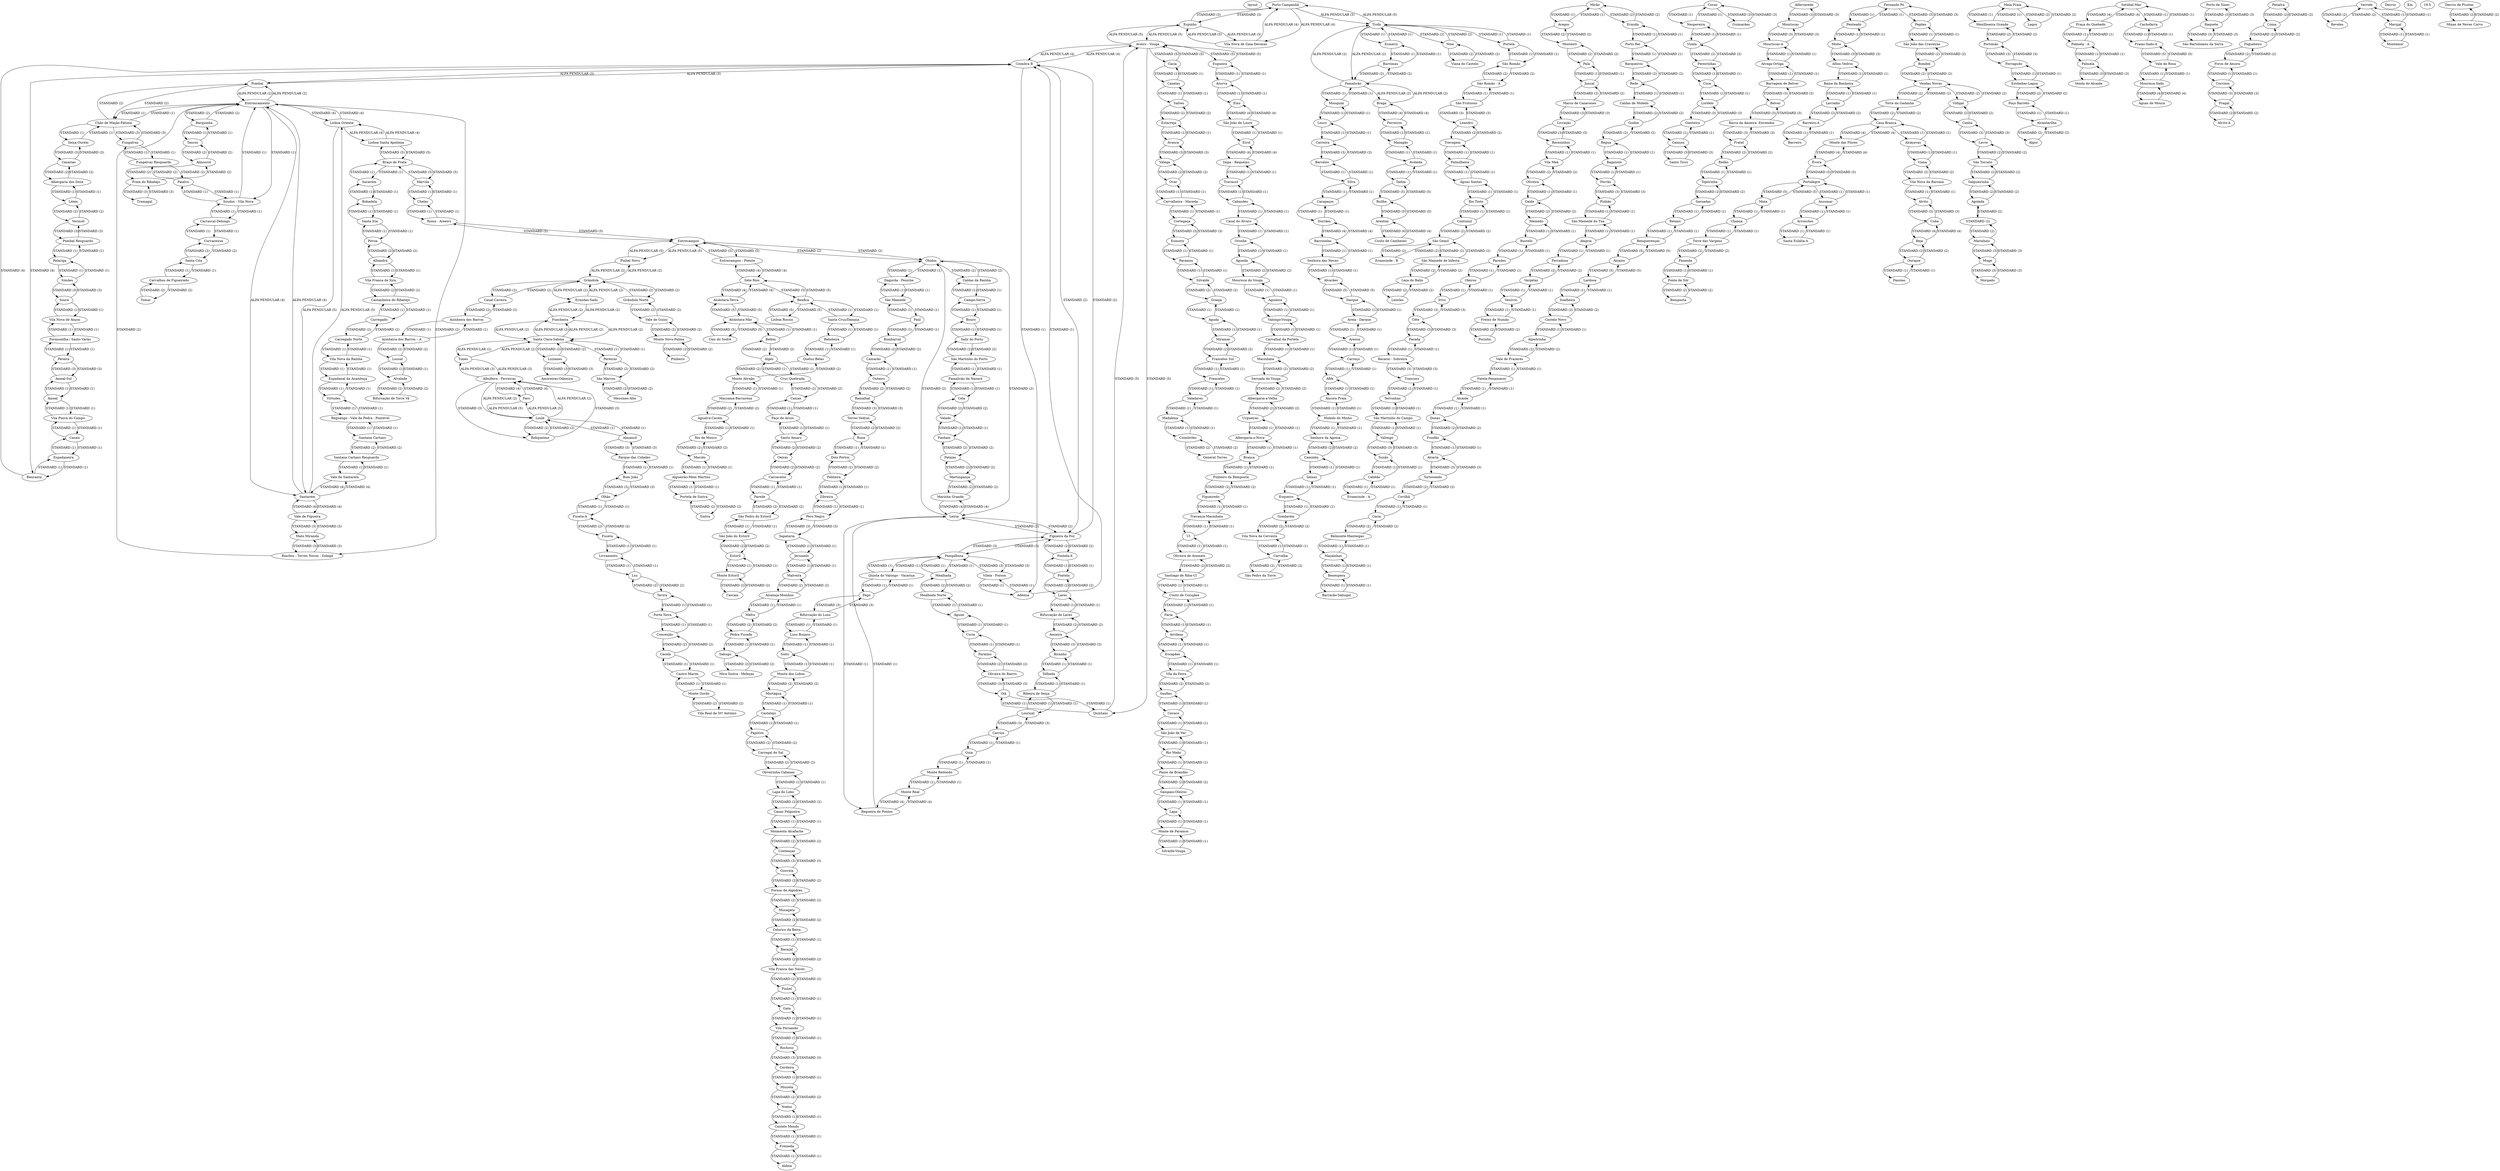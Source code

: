 digraph G {
layout: neato;

	"Porto Campanhã" -> "Espinho" [label="STANDARD (3)"];
	"Porto Campanhã" -> "Trofa" [label="ALFA PENDULAR (5)"];
	"Porto Campanhã" -> "Vila Nova de Gaia-Devesas" [label="ALFA PENDULAR (4)"];
	"Viana do Castelo" -> "Nine" [label="STANDARD (2)"];
	"Ermidas-Sado" -> "Grândola" [label="ALFA PENDULAR (2)"];
	"Ermidas-Sado" -> "Funcheira" [label="ALFA PENDULAR (2)"];
	"Faro" -> "Albufeira - Ferreiras" [label="STANDARD (4)"];
	"Faro" -> "Loulé" [label="ALFA PENDULAR (5)"];
	"Funcheira" -> "Santa Clara-Sabóia" [label="ALFA PENDULAR (2)"];
	"Funcheira" -> "Ermidas-Sado" [label="ALFA PENDULAR (2)"];
	"Funcheira" -> "Santa Clara-Sabóia" [label="ALFA PENDULAR (2)"];
	"Lisboa Oriente" -> "Entroncamento" [label="STANDARD (4)"];
	"Lisboa Oriente" -> "Santarém" [label="ALFA PENDULAR (5)"];
	"Lisboa Oriente" -> "Lisboa Santa Apolónia" [label="ALFA PENDULAR (4)"];
	"Nine" -> "Viana do Castelo" [label="STANDARD (2)"];
	"Nine" -> "Trofa" [label="STANDARD (2)"];
	"Pinhal Novo" -> "Entrecampos" [label="ALFA PENDULAR (5)"];
	"Pinhal Novo" -> "Grândola" [label="ALFA PENDULAR (2)"];
	"Pombal" -> "Chão de Maçãs-Fátima" [label="STANDARD (2)"];
	"Pombal" -> "Coimbra B" [label="ALFA PENDULAR (3)"];
	"Pombal" -> "Entroncamento" [label="ALFA PENDULAR (2)"];
	"Tunes" -> "Santa Clara-Sabóia" [label="ALFA PENDULAR (2)"];
	"Tunes" -> "Albufeira - Ferreiras" [label="ALFA PENDULAR (3)"];
	"Vila Nova de Gaia-Devesas" -> "Porto Campanhã" [label="ALFA PENDULAR (4)"];
	"Vila Nova de Gaia-Devesas" -> "Espinho" [label="ALFA PENDULAR (3)"];
	"Silva" -> "Barcelos" [label="STANDARD (1)"];
	"Silva" -> "Carapeços" [label="STANDARD (1)"];
	"São Pedro da Torre" -> "Carvalha" [label="STANDARD (2)"];
	"Vila Nova da Raínha" -> "Carregado Norte" [label="STANDARD (1)"];
	"Vila Nova da Raínha" -> "Espadanal da Azambuja" [label="STANDARD (1)"];
	"Estarreja" -> "Salreu" [label="STANDARD (2)"];
	"Estarreja" -> "Avanca" [label="STANDARD (1)"];
	"Branca" -> "Pinheiro da Bemposta" [label="STANDARD (1)"];
	"Branca" -> "Albergaria-a-Nova" [label="STANDARD (1)"];
	"Valongo-Vouga" -> "Carvalhal da Portela" [label="STANDARD (1)"];
	"Valongo-Vouga" -> "Aguieira" [label="STANDARD (1)"];
	"Mirão" -> "Aregos" [label="STANDARD (1)"];
	"Mirão" -> "Ermida" [label="STANDARD (2)"];
	"Oliveira" -> "Caíde" [label="STANDARD (1)"];
	"Oliveira" -> "Vila Meã" [label="STANDARD (2)"];
	"Famalicão" -> "Barrimau" [label="STANDARD (2)"];
	"Famalicão" -> "Mouquim" [label="STANDARD (1)"];
	"Famalicão" -> "Braga" [label="ALFA PENDULAR (2)"];
	"Famalicão" -> "Trofa" [label="ALFA PENDULAR (2)"];
	"Covas" -> "Nespereira" [label="STANDARD (1)"];
	"Covas" -> "Guimarães" [label="STANDARD (3)"];
	"Darque" -> "Alvarães" [label="STANDARD (5)"];
	"Darque" -> "Areia - Darque" [label="STANDARD (1)"];
	"Seiça-Ourém" -> "Chão de Maçãs-Fátima" [label="STANDARD (1)"];
	"Seiça-Ourém" -> "Caxarias" [label="STANDARD (3)"];
	"Alferrarede" -> "Mouriscas" [label="STANDARD (3)"];
	"Fernando Pó" -> "Penteado" [label="STANDARD (1)"];
	"Fernando Pó" -> "Pegões" [label="STANDARD (3)"];
	"Aveiro - Vouga" -> "Quintans" [label="STANDARD (5)"];
	"Aveiro - Vouga" -> "Cacia" [label="STANDARD (5)"];
	"Aveiro - Vouga" -> "Esgueira" [label="STANDARD (5)"];
	"Aveiro - Vouga" -> "Espinho" [label="ALFA PENDULAR (5)"];
	"Aveiro - Vouga" -> "Coimbra B" [label="ALFA PENDULAR (4)"];
	"São Romão" -> "São Romão - A" [label="STANDARD (2)"];
	"São Romão" -> "Portela" [label="STANDARD (1)"];
	"Freixo de Numão" -> "Vesúvio" [label="STANDARD (1)"];
	"Freixo de Numão" -> "Pocinho" [label="STANDARD (2)"];
	"Benquerenças" -> "Retaxo" [label="STANDARD (1)"];
	"Benquerenças" -> "Alcains" [label="STANDARD (5)"];
	"Fungalvaz Resguardo" -> "Paialvo" [label="STANDARD (2)"];
	"Fungalvaz Resguardo" -> "Fungalvaz" [label="STANDARD (1)"];
	"Alcainça-Moinhos" -> "Mafra" [label="STANDARD (1)"];
	"Alcainça-Moinhos" -> "Malveira" [label="STANDARD (2)"];
	"Pereirinhas" -> "Cuca" [label="STANDARD (1)"];
	"Pereirinhas" -> "Vizela" [label="STANDARD (2)"];
	"São Frutuoso" -> "Leandro" [label="STANDARD (3)"];
	"São Frutuoso" -> "São Romão - A" [label="STANDARD (1)"];
	"Vila Franca de Xira" -> "Alhandra" [label="STANDARD (1)"];
	"Vila Franca de Xira" -> "Castanheira do Ribatejo" [label="STANDARD (2)"];
	"Couto de Cucujães" -> "Faria" [label="STANDARD (1)"];
	"Couto de Cucujães" -> "Santiago de Riba-Ul" [label="STANDARD (1)"];
	"Oliveira de Azeméis" -> "Santiago de Riba-Ul" [label="STANDARD (2)"];
	"Oliveira de Azeméis" -> "Ul" [label="STANDARD (1)"];
	"Carreço" -> "Areosa" [label="STANDARD (1)"];
	"Carreço" -> "Afife" [label="STANDARD (1)"];
	"Afife" -> "Carreço" [label="STANDARD (1)"];
	"Afife" -> "Âncora Praia" [label="STANDARD (1)"];
	"Simões" -> "Pelariga" [label="STANDARD (1)"];
	"Simões" -> "Soure" [label="STANDARD (3)"];
	"Taipa - Requeixo" -> "Travassô" [label="STANDARD (1)"];
	"Taipa - Requeixo" -> "Eirol" [label="STANDARD (4)"];
	"Marco de Canaveses" -> "Livração" [label="STANDARD (3)"];
	"Marco de Canaveses" -> "Juncal" [label="STANDARD (2)"];
	"Vila Nova de Anços" -> "Soure" [label="STANDARD (1)"];
	"Vila Nova de Anços" -> "Formoselha / Santo Varão" [label="STANDARD (1)"];
	"Sanfins" -> "Cavaco" [label="STANDARD (1)"];
	"Sanfins" -> "Vila da Feira" [label="STANDARD (2)"];
	"São Mamede de Infesta" -> "São Gemil" [label="STANDARD (2)"];
	"São Mamede de Infesta" -> "Leça do Balio" [label="STANDARD (2)"];
	"Ferreiros" -> "Mazagão" [label="STANDARD (1)"];
	"Ferreiros" -> "Braga" [label="STANDARD (4)"];
	"Contumil" -> "Rio Tinto" [label="STANDARD (1)"];
	"Contumil" -> "São Gemil" [label="STANDARD (2)"];
	"Meinedo" -> "Bustelo" [label="STANDARD (1)"];
	"Meinedo" -> "Caíde" [label="STANDARD (2)"];
	"Rio Tinto" -> "Contumil" [label="STANDARD (1)"];
	"Rio Tinto" -> "Águas Santas" [label="STANDARD (1)"];
	"Cête" -> "Parada" [label="STANDARD (3)"];
	"Cête" -> "Irivo" [label="STANDARD (3)"];
	"Vila Meã" -> "Oliveira" [label="STANDARD (2)"];
	"Vila Meã" -> "Recezinhos" [label="STANDARD (1)"];
	"Caxarias" -> "Seiça-Ourém" [label="STANDARD (3)"];
	"Caxarias" -> "Albergaria dos Doze" [label="STANDARD (2)"];
	"Entroncamento" -> "Riachos - Torres Novas - Golegã" [label="STANDARD (2)"];
	"Entroncamento" -> "Soudos - Vila Nova" [label="STANDARD (1)"];
	"Entroncamento" -> "Barquinha" [label="STANDARD (2)"];
	"Entroncamento" -> "Chão de Maçãs-Fátima" [label="STANDARD (1)"];
	"Entroncamento" -> "Lisboa Oriente" [label="STANDARD (4)"];
	"Entroncamento" -> "Pombal" [label="ALFA PENDULAR (2)"];
	"Entroncamento" -> "Santarém" [label="ALFA PENDULAR (4)"];
	"Senhora da Agonia" -> "Moledo do Minho" [label="STANDARD (1)"];
	"Senhora da Agonia" -> "Caminha" [label="STANDARD (2)"];
	"Ermida" -> "Mirão" [label="STANDARD (2)"];
	"Ermida" -> "Porto Rei" [label="STANDARD (1)"];
	"Mealhada Norte" -> "Mealhada" [label="STANDARD (2)"];
	"Mealhada Norte" -> "Aguim" [label="STANDARD (1)"];
	"Avanca" -> "Estarreja" [label="STANDARD (1)"];
	"Avanca" -> "Válega" [label="STANDARD (3)"];
	"Santana Cartaxo Resguardo" -> "Santana Cartaxo" [label="STANDARD (2)"];
	"Santana Cartaxo Resguardo" -> "Vale de Santarém" [label="STANDARD (1)"];
	"Braga" -> "Ferreiros" [label="STANDARD (4)"];
	"Braga" -> "Famalicão" [label="ALFA PENDULAR (2)"];
	"Cuca" -> "Lordelo" [label="STANDARD (1)"];
	"Cuca" -> "Pereirinhas" [label="STANDARD (1)"];
	"Travassô" -> "Cabanões" [label="STANDARD (1)"];
	"Travassô" -> "Taipa - Requeixo" [label="STANDARD (1)"];
	"Salreu" -> "Canelas" [label="STANDARD (1)"];
	"Salreu" -> "Estarreja" [label="STANDARD (2)"];
	"São João de Ver" -> "Rio Meão" [label="STANDARD (1)"];
	"São João de Ver" -> "Cavaco" [label="STANDARD (1)"];
	"Pelariga" -> "Pombal Resguardo" [label="STANDARD (1)"];
	"Pelariga" -> "Simões" [label="STANDARD (1)"];
	"Meia Praia" -> "Mexilhoeira Grande" [label="STANDARD (1)"];
	"Meia Praia" -> "Lagos" [label="STANDARD (2)"];
	"Castanheira do Ribatejo" -> "Vila Franca de Xira" [label="STANDARD (2)"];
	"Castanheira do Ribatejo" -> "Carregado" [label="STANDARD (1)"];
	"Granja" -> "Silvalde" [label="STANDARD (2)"];
	"Granja" -> "Aguda" [label="STANDARD (1)"];
	"Ul" -> "Oliveira de Azeméis" [label="STANDARD (1)"];
	"Ul" -> "Travanca-Macinhata" [label="STANDARD (1)"];
	"Monte de Paramos" -> "Silvalde-Vouga" [label="STANDARD (1)"];
	"Monte de Paramos" -> "Lapa" [label="STANDARD (1)"];
	"Bobadela" -> "Sacavém" [label="STANDARD (1)"];
	"Bobadela" -> "Santa Iria" [label="STANDARD (1)"];
	"Livração" -> "Recezinhos" [label="STANDARD (3)"];
	"Livração" -> "Marco de Canaveses" [label="STANDARD (3)"];
	"Algés" -> "Belém" [label="STANDARD (2)"];
	"Algés" -> "Cruz Quebrada" [label="STANDARD (1)"];
	"Francelos" -> "Francelos Sul" [label="STANDARD (1)"];
	"Francelos" -> "Valadares" [label="STANDARD (1)"];
	"Olhão" -> "Bom João" [label="STANDARD (3)"];
	"Olhão" -> "Fuseta-A" [label="STANDARD (1)"];
	"Tavira" -> "Luz" [label="STANDARD (2)"];
	"Tavira" -> "Porta Nova" [label="STANDARD (1)"];
	"Oronhe" -> "Águeda" [label="STANDARD (1)"];
	"Oronhe" -> "Casal do Álvaro" [label="STANDARD (1)"];
	"Paços de Brandão" -> "Sampaio-Oleiros" [label="STANDARD (2)"];
	"Paços de Brandão" -> "Rio Meão" [label="STANDARD (1)"];
	"Pinheiro da Bemposta" -> "Figueiredo" [label="STANDARD (2)"];
	"Pinheiro da Bemposta" -> "Branca" [label="STANDARD (1)"];
	"Setúbal-Mar" -> "Praça do Quebedo" [label="STANDARD (4)"];
	"Setúbal-Mar" -> "Cachofarra" [label="STANDARD (1)"];
	"Casal do Álvaro" -> "Oronhe" [label="STANDARD (1)"];
	"Casal do Álvaro" -> "Cabanões" [label="STANDARD (1)"];
	"Pereira" -> "Formoselha / Santo Varão" [label="STANDARD (1)"];
	"Pereira" -> "Ameal-Sul" [label="STANDARD (3)"];
	"Albergaria-a-Velha" -> "Urgueiras" [label="STANDARD (2)"];
	"Albergaria-a-Velha" -> "Sernada do Vouga" [label="STANDARD (2)"];
	"Santiago de Riba-Ul" -> "Couto de Cucujães" [label="STANDARD (1)"];
	"Santiago de Riba-Ul" -> "Oliveira de Azeméis" [label="STANDARD (2)"];
	"Espinho" -> "Porto Campanhã" [label="STANDARD (3)"];
	"Espinho" -> "Vila Nova de Gaia-Devesas" [label="ALFA PENDULAR (3)"];
	"Espinho" -> "Aveiro - Vouga" [label="ALFA PENDULAR (5)"];
	"Paraimo" -> "Curia" [label="STANDARD (1)"];
	"Paraimo" -> "Oliveira do Bairro" [label="STANDARD (2)"];
	"Carapeços" -> "Silva" [label="STANDARD (1)"];
	"Carapeços" -> "Durrães" [label="STANDARD (1)"];
	"Recezinhos" -> "Vila Meã" [label="STANDARD (1)"];
	"Recezinhos" -> "Livração" [label="STANDARD (3)"];
	"Esmeriz" -> "Trofa" [label="STANDARD (1)"];
	"Esmeriz" -> "Barrimau" [label="STANDARD (1)"];
	"Trancoso" -> "Terronhas" [label="STANDARD (1)"];
	"Trancoso" -> "Recarei - Sobreira" [label="STANDARD (3)"];
	"Aveleda" -> "Tadim" [label="STANDARD (1)"];
	"Aveleda" -> "Mazagão" [label="STANDARD (1)"];
	"Vila Pouca do Campo" -> "Ameal" [label="STANDARD (1)"];
	"Vila Pouca do Campo" -> "Casais" [label="STANDARD (1)"];
	"Curia" -> "Aguim" [label="STANDARD (1)"];
	"Curia" -> "Paraimo" [label="STANDARD (1)"];
	"Terronhas" -> "São Martinho do Campo" [label="STANDARD (1)"];
	"Terronhas" -> "Trancoso" [label="STANDARD (1)"];
	"Senhora das Neves" -> "Barroselas" [label="STANDARD (1)"];
	"Senhora das Neves" -> "Alvarães" [label="STANDARD (1)"];
	"Carregado Norte" -> "Carregado" [label="STANDARD (2)"];
	"Carregado Norte" -> "Vila Nova da Raínha" [label="STANDARD (1)"];
	"General Torres" -> "Coimbrões" [label="STANDARD (2)"];
	"Coimbra B" -> "Bencanta" [label="STANDARD (4)"];
	"Coimbra B" -> "Adémia" [label="STANDARD (1)"];
	"Coimbra B" -> "Figueira da Foz" [label="STANDARD (2)"];
	"Coimbra B" -> "Aveiro - Vouga" [label="ALFA PENDULAR (4)"];
	"Coimbra B" -> "Pombal" [label="ALFA PENDULAR (3)"];
	"Mazagão" -> "Aveleda" [label="STANDARD (1)"];
	"Mazagão" -> "Ferreiros" [label="STANDARD (1)"];
	"Portela" -> "São Romão" [label="STANDARD (1)"];
	"Portela" -> "Trofa" [label="STANDARD (1)"];
	"Mouquim" -> "Famalicão" [label="STANDARD (1)"];
	"Mouquim" -> "Louro" [label="STANDARD (1)"];
	"Castelo Novo" -> "Soalheira" [label="STANDARD (2)"];
	"Castelo Novo" -> "Alpedrinha" [label="STANDARD (1)"];
	"Giesteira" -> "Caniços" [label="STANDARD (1)"];
	"Giesteira" -> "Lordelo" [label="STANDARD (3)"];
	"Seixas" -> "Caminha" [label="STANDARD (1)"];
	"Seixas" -> "Esqueiro" [label="STANDARD (1)"];
	"Vermoil" -> "Litém" [label="STANDARD (2)"];
	"Vermoil" -> "Pombal Resguardo" [label="STANDARD (3)"];
	"Ruílhe" -> "Arentim" [label="STANDARD (5)"];
	"Ruílhe" -> "Tadim" [label="STANDARD (5)"];
	"Mato Miranda" -> "Vale de Figueira" [label="STANDARD (3)"];
	"Mato Miranda" -> "Riachos - Torres Novas - Golegã" [label="STANDARD (3)"];
	"Tadim" -> "Ruílhe" [label="STANDARD (5)"];
	"Tadim" -> "Aveleda" [label="STANDARD (1)"];
	"Carvalhal da Portela" -> "Macinhata" [label="STANDARD (1)"];
	"Carvalhal da Portela" -> "Valongo-Vouga" [label="STANDARD (1)"];
	"Fontela" -> "Lares" [label="STANDARD (2)"];
	"Fontela" -> "Fontela-A" [label="STANDARD (1)"];
	"Ferradosa" -> "Alegria" [label="STANDARD (1)"];
	"Ferradosa" -> "Vargelas" [label="STANDARD (2)"];
	"Tojeirinha" -> "Ródão" [label="STANDARD (1)"];
	"Tojeirinha" -> "Sarnadas" [label="STANDARD (2)"];
	"Irivo" -> "Cête" [label="STANDARD (3)"];
	"Irivo" -> "Oleiros" [label="STANDARD (1)"];
	"Martingança" -> "Pataias" [label="STANDARD (2)"];
	"Martingança" -> "Marinha Grande" [label="STANDARD (2)"];
	"São Romão - A" -> "São Frutuoso" [label="STANDARD (1)"];
	"São Romão - A" -> "São Romão" [label="STANDARD (2)"];
	"Pedra Furada" -> "Sabugo" [label="STANDARD (1)"];
	"Pedra Furada" -> "Mafra" [label="STANDARD (2)"];
	"Gata" -> "Pinhel" [label="STANDARD (1)"];
	"Gata" -> "Vila Fernando" [label="STANDARD (1)"];
	"Curvaceiras" -> "Carrascal-Delongo" [label="STANDARD (1)"];
	"Curvaceiras" -> "Santa Cita" [label="STANDARD (2)"];
	"Rede" -> "Barqueiros" [label="STANDARD (2)"];
	"Rede" -> "Caldas de Moledo" [label="STANDARD (1)"];
	"Madalena" -> "Valadares" [label="STANDARD (1)"];
	"Madalena" -> "Coimbrões" [label="STANDARD (1)"];
	"Cortegaça" -> "Carvalheira - Maceda" [label="STANDARD (1)"];
	"Cortegaça" -> "Esmoriz" [label="STANDARD (3)"];
	"Pala" -> "Juncal" [label="STANDARD (1)"];
	"Pala" -> "Mosteirô" [label="STANDARD (2)"];
	"Gondarém" -> "Esqueiro" [label="STANDARD (1)"];
	"Gondarém" -> "Vila Nova da Cerveira" [label="STANDARD (2)"];
	"Santa Iria" -> "Bobadela" [label="STANDARD (1)"];
	"Santa Iria" -> "Póvoa" [label="STANDARD (1)"];
	"Torres Vedras" -> "Runa" [label="STANDARD (2)"];
	"Torres Vedras" -> "Ramalhal" [label="STANDARD (3)"];
	"Caldas de Moledo" -> "Rede" [label="STANDARD (1)"];
	"Caldas de Moledo" -> "Godim" [label="STANDARD (2)"];
	"Mealhada" -> "Pampilhosa" [label="STANDARD (1)"];
	"Mealhada" -> "Mealhada Norte" [label="STANDARD (2)"];
	"Travanca-Macinhata" -> "Ul" [label="STANDARD (1)"];
	"Travanca-Macinhata" -> "Figueiredo" [label="STANDARD (1)"];
	"Pombal Resguardo" -> "Vermoil" [label="STANDARD (3)"];
	"Pombal Resguardo" -> "Pelariga" [label="STANDARD (1)"];
	"Soure" -> "Simões" [label="STANDARD (3)"];
	"Soure" -> "Vila Nova de Anços" [label="STANDARD (1)"];
	"Belmonte-Manteigas" -> "Caria" [label="STANDARD (2)"];
	"Belmonte-Manteigas" -> "Maçainhas" [label="STANDARD (1)"];
	"Oliveirinha Cabanas" -> "Carregal do Sal" [label="STANDARD (2)"];
	"Oliveirinha Cabanas" -> "Lapa do Lobo" [label="STANDARD (1)"];
	"Bagaúste" -> "Régua" [label="STANDARD (1)"];
	"Bagaúste" -> "Ferrão" [label="STANDARD (1)"];
	"Tramagal" -> "Praia do Ribatejo" [label="STANDARD (3)"];
	"Fanhais" -> "Valado" [label="STANDARD (1)"];
	"Fanhais" -> "Pataias" [label="STANDARD (2)"];
	"Vila da Feira" -> "Sanfins" [label="STANDARD (2)"];
	"Vila da Feira" -> "Escapães" [label="STANDARD (1)"];
	"Bencanta" -> "Espadaneira" [label="STANDARD (1)"];
	"Bencanta" -> "Coimbra B" [label="STANDARD (4)"];
	"Paramos" -> "Esmoriz" [label="STANDARD (1)"];
	"Paramos" -> "Silvalde" [label="STANDARD (1)"];
	"Carregal do Sal" -> "Papízios" [label="STANDARD (2)"];
	"Carregal do Sal" -> "Oliveirinha Cabanas" [label="STANDARD (2)"];
	"Águas Santas" -> "Rio Tinto" [label="STANDARD (1)"];
	"Águas Santas" -> "Palmilheira" [label="STANDARD (1)"];
	"São Gemil" -> "Contumil" [label="STANDARD (2)"];
	"São Gemil" -> "São Mamede de Infesta" [label="STANDARD (2)"];
	"São Gemil" -> "Ermesinde - B" [label="STANDARD (2)"];
	"Monte Redondo" -> "Monte Real" [label="STANDARD (1)"];
	"Monte Redondo" -> "Guia" [label="STANDARD (1)"];
	"Barroselas" -> "Durrães" [label="STANDARD (4)"];
	"Barroselas" -> "Senhora das Neves" [label="STANDARD (1)"];
	"Belver" -> "Barragem de Belver" [label="STANDARD (3)"];
	"Belver" -> "Barca da Amieira -Envendos" [label="STANDARD (3)"];
	"Faria" -> "Arrifana" [label="STANDARD (1)"];
	"Faria" -> "Couto de Cucujães" [label="STANDARD (1)"];
	"Escapães" -> "Vila da Feira" [label="STANDARD (1)"];
	"Escapães" -> "Arrifana" [label="STANDARD (1)"];
	"Aguim" -> "Mealhada Norte" [label="STANDARD (1)"];
	"Aguim" -> "Curia" [label="STANDARD (1)"];
	"Mosteirô" -> "Pala" [label="STANDARD (2)"];
	"Mosteirô" -> "Aregos" [label="STANDARD (2)"];
	"Lardosa" -> "Alcains" [label="STANDARD (5)"];
	"Lardosa" -> "Soalheira" [label="STANDARD (1)"];
	"Paúl" -> "Bombarral" [label="STANDARD (1)"];
	"Paúl" -> "São Mamede" [label="STANDARD (1)"];
	"Dois Portos" -> "Feliteira" [label="STANDARD (2)"];
	"Dois Portos" -> "Runa" [label="STANDARD (1)"];
	"Recarei - Sobreira" -> "Trancoso" [label="STANDARD (3)"];
	"Recarei - Sobreira" -> "Parada" [label="STANDARD (1)"];
	"Adémia" -> "Coimbra B" [label="STANDARD (1)"];
	"Adémia" -> "Vilela - Fornos" [label="STANDARD (1)"];
	"Caniços" -> "Santo Tirso" [label="STANDARD (3)"];
	"Caniços" -> "Giesteira" [label="STANDARD (1)"];
	"Donas" -> "Alcaide" [label="STANDARD (1)"];
	"Donas" -> "Fundão" [label="STANDARD (2)"];
	"Lapa do Lobo" -> "Oliveirinha Cabanas" [label="STANDARD (1)"];
	"Lapa do Lobo" -> "Canas Felgueira" [label="STANDARD (2)"];
	"Ameal" -> "Ameal-Sul" [label="STANDARD (1)"];
	"Ameal" -> "Vila Pouca do Campo" [label="STANDARD (1)"];
	"Régua" -> "Godim" [label="STANDARD (2)"];
	"Régua" -> "Bagaúste" [label="STANDARD (1)"];
	"Valadares" -> "Francelos" [label="STANDARD (1)"];
	"Valadares" -> "Madalena" [label="STANDARD (1)"];
	"Barracão-Sabugal" -> "Benespera" [label="STANDARD (1)"];
	"Valado" -> "Cela" [label="STANDARD (2)"];
	"Valado" -> "Fanhais" [label="STANDARD (1)"];
	"Soito" -> "Luso Buçaco" [label="STANDARD (1)"];
	"Soito" -> "Monte dos Lobos" [label="STANDARD (1)"];
	"Pinhão" -> "Ferrão" [label="STANDARD (3)"];
	"Pinhão" -> "São Mamede do Tua" [label="STANDARD (1)"];
	"Campo-Serra" -> "Caldas da Rainha" [label="STANDARD (1)"];
	"Campo-Serra" -> "Bouro" [label="STANDARD (1)"];
	"Pampilhosa" -> "Vilela - Fornos" [label="STANDARD (3)"];
	"Pampilhosa" -> "Mealhada" [label="STANDARD (1)"];
	"Pampilhosa" -> "Quinta do Valongo - Vacariça" [label="STANDARD (1)"];
	"Pampilhosa" -> "Figueira da Foz" [label="STANDARD (3)"];
	"Évora" -> "Monte das Flores" [label="STANDARD (4)"];
	"Évora" -> "Portalegre" [label="STANDARD (5)"];
	"Bombarral" -> "Camarão" [label="STANDARD (2)"];
	"Bombarral" -> "Paúl" [label="STANDARD (1)"];
	"Arentim" -> "Couto de Cambeses" [label="STANDARD (4)"];
	"Arentim" -> "Ruílhe" [label="STANDARD (5)"];
	"Parada" -> "Recarei - Sobreira" [label="STANDARD (1)"];
	"Parada" -> "Cête" [label="STANDARD (3)"];
	"Luz" -> "Livramento" [label="STANDARD (1)"];
	"Luz" -> "Tavira" [label="STANDARD (2)"];
	"Penteado" -> "Moita" [label="STANDARD (1)"];
	"Penteado" -> "Fernando Pó" [label="STANDARD (1)"];
	"Portela de Sintra" -> "Algueirão-Mem Martins" [label="STANDARD (1)"];
	"Portela de Sintra" -> "Sintra" [label="STANDARD (2)"];
	"Lavradio" -> "Barreiro-A" [label="STANDARD (2)"];
	"Lavradio" -> "Baixa da Banheira" [label="STANDARD (1)"];
	"Porto de Sines" -> "Raquete" [label="STANDARD (3)"];
	"Feliteira" -> "Zibreira" [label="STANDARD (1)"];
	"Feliteira" -> "Dois Portos" [label="STANDARD (2)"];
	"Guimarães" -> "Covas" [label="STANDARD (3)"];
	"Lapa" -> "Monte de Paramos" [label="STANDARD (1)"];
	"Lapa" -> "Sampaio-Oleiros" [label="STANDARD (1)"];
	"Oiã" -> "Oliveira do Bairro" [label="STANDARD (3)"];
	"Oiã" -> "Quintans" [label="STANDARD (1)"];
	"Suzão" -> "Cabêda" [label="STANDARD (1)"];
	"Suzão" -> "Valongo" [label="STANDARD (3)"];
	"Virtudes" -> "Espadanal da Azambuja" [label="STANDARD (1)"];
	"Virtudes" -> "Reguengo - Vale da Pedra - Pontével" [label="STANDARD (1)"];
	"Nespereira" -> "Vizela" [label="STANDARD (1)"];
	"Nespereira" -> "Covas" [label="STANDARD (1)"];
	"Algoz" -> "Alcantarilha" [label="STANDARD (2)"];
	"Areia - Darque" -> "Darque" [label="STANDARD (1)"];
	"Areia - Darque" -> "Areosa" [label="STANDARD (1)"];
	"Lordelo" -> "Giesteira" [label="STANDARD (3)"];
	"Lordelo" -> "Cuca" [label="STANDARD (1)"];
	"Albergaria-a-Nova" -> "Branca" [label="STANDARD (1)"];
	"Albergaria-a-Nova" -> "Urgueiras" [label="STANDARD (1)"];
	"Tortosendo" -> "Alcaria" [label="STANDARD (3)"];
	"Tortosendo" -> "Covilhã" [label="STANDARD (2)"];
	"Casais" -> "Vila Pouca do Campo" [label="STANDARD (1)"];
	"Casais" -> "Espadaneira" [label="STANDARD (1)"];
	"Cela" -> "Famalicão da Nazaré" [label="STANDARD (1)"];
	"Cela" -> "Valado" [label="STANDARD (2)"];
	"Ródão" -> "Fratel" [label="STANDARD (2)"];
	"Ródão" -> "Tojeirinha" [label="STANDARD (1)"];
	"Carriço" -> "Guia" [label="STANDARD (1)"];
	"Carriço" -> "Louriçal" [label="STANDARD (3)"];
	"Espadanal da Azambuja" -> "Vila Nova da Raínha" [label="STANDARD (1)"];
	"Espadanal da Azambuja" -> "Virtudes" [label="STANDARD (1)"];
	"Couto de Cambeses" -> "Arentim" [label="STANDARD (4)"];
	"Parede" -> "Carcavelos" [label="STANDARD (1)"];
	"Parede" -> "São Pedro do Estoril" [label="STANDARD (2)"];
	"Vesúvio" -> "Vargelas" [label="STANDARD (1)"];
	"Vesúvio" -> "Freixo de Numão" [label="STANDARD (1)"];
	"Fundão" -> "Donas" [label="STANDARD (2)"];
	"Fundão" -> "Alcaria" [label="STANDARD (1)"];
	"São Martinho do Porto" -> "Salir do Porto" [label="STANDARD (2)"];
	"São Martinho do Porto" -> "Famalicão da Nazaré" [label="STANDARD (1)"];
	"Quinta do Valongo - Vacariça" -> "Pampilhosa" [label="STANDARD (1)"];
	"Quinta do Valongo - Vacariça" -> "Pego" [label="STANDARD (1)"];
	"Oleiros" -> "Irivo" [label="STANDARD (1)"];
	"Oleiros" -> "Paredes" [label="STANDARD (1)"];
	"Alhandra" -> "Póvoa" [label="STANDARD (2)"];
	"Alhandra" -> "Vila Franca de Xira" [label="STANDARD (1)"];
	"Areosa" -> "Areia - Darque" [label="STANDARD (1)"];
	"Areosa" -> "Carreço" [label="STANDARD (1)"];
	"Vale de Figueira" -> "Santarém" [label="STANDARD (4)"];
	"Vale de Figueira" -> "Mato Miranda" [label="STANDARD (3)"];
	"Juncal" -> "Marco de Canaveses" [label="STANDARD (2)"];
	"Juncal" -> "Pala" [label="STANDARD (1)"];
	"São Martinho do Campo" -> "Valongo" [label="STANDARD (1)"];
	"São Martinho do Campo" -> "Terronhas" [label="STANDARD (1)"];
	"Paialvo" -> "Soudos - Vila Nova" [label="STANDARD (1)"];
	"Paialvo" -> "Fungalvaz Resguardo" [label="STANDARD (2)"];
	"Vilela - Fornos" -> "Adémia" [label="STANDARD (1)"];
	"Vilela - Fornos" -> "Pampilhosa" [label="STANDARD (3)"];
	"Leandro" -> "Travagem" [label="STANDARD (2)"];
	"Leandro" -> "São Frutuoso" [label="STANDARD (3)"];
	"Vila Nova da Cerveira" -> "Gondarém" [label="STANDARD (2)"];
	"Vila Nova da Cerveira" -> "Carvalha" [label="STANDARD (1)"];
	"Vargelas" -> "Ferradosa" [label="STANDARD (2)"];
	"Vargelas" -> "Vesúvio" [label="STANDARD (1)"];
	"Noémi" -> "Miuzela" [label="STANDARD (2)"];
	"Noémi" -> "Castelo Mendo" [label="STANDARD (1)"];
	"Alcaide" -> "Fatela-Penamacor" [label="STANDARD (1)"];
	"Alcaide" -> "Donas" [label="STANDARD (1)"];
	"Pinhel" -> "Vila Franca das Naves" [label="STANDARD (2)"];
	"Pinhel" -> "Gata" [label="STANDARD (1)"];
	"Soalheira" -> "Lardosa" [label="STANDARD (1)"];
	"Soalheira" -> "Castelo Novo" [label="STANDARD (2)"];
	"Regueira de Pontes" -> "Leiria" [label="STANDARD (1)"];
	"Regueira de Pontes" -> "Monte Real" [label="STANDARD (4)"];
	"Mouriscas-A" -> "Mouriscas" [label="STANDARD (3)"];
	"Mouriscas-A" -> "Alvega-Ortiga" [label="STANDARD (1)"];
	"Carcavelos" -> "Oeiras" [label="STANDARD (2)"];
	"Carcavelos" -> "Parede" [label="STANDARD (1)"];
	"Oeiras" -> "Santo Amaro" [label="STANDARD (2)"];
	"Oeiras" -> "Carcavelos" [label="STANDARD (2)"];
	"Leça do Balio" -> "São Mamede de Infesta" [label="STANDARD (2)"];
	"Leça do Balio" -> "Leixões" [label="STANDARD (2)"];
	"Barrimau" -> "Esmeriz" [label="STANDARD (1)"];
	"Barrimau" -> "Famalicão" [label="STANDARD (2)"];
	"Portalegre" -> "Évora" [label="STANDARD (5)"];
	"Portalegre" -> "Mata" [label="STANDARD (5)"];
	"Portalegre" -> "Assumar" [label="STANDARD (1)"];
	"São Mamede" -> "Paúl" [label="STANDARD (1)"];
	"São Mamede" -> "Dagorda - Peniche" [label="STANDARD (1)"];
	"Telhada" -> "Ribeira de Seiça" [label="STANDARD (1)"];
	"Telhada" -> "Bicanho" [label="STANDARD (1)"];
	"São Mamede do Tua" -> "Pinhão" [label="STANDARD (1)"];
	"São Mamede do Tua" -> "Alegria" [label="STANDARD (1)"];
	"Mouriscas" -> "Alferrarede" [label="STANDARD (3)"];
	"Mouriscas" -> "Mouriscas-A" [label="STANDARD (3)"];
	"Ermesinde - A" -> "Cabêda" [label="STANDARD (1)"];
	"Bicanho" -> "Telhada" [label="STANDARD (1)"];
	"Bicanho" -> "Amieira" [label="STANDARD (3)"];
	"Caldas da Rainha" -> "Óbidos" [label="STANDARD (2)"];
	"Caldas da Rainha" -> "Campo-Serra" [label="STANDARD (1)"];
	"Luso Buçaco" -> "Bifurcação do Luso" [label="STANDARD (1)"];
	"Luso Buçaco" -> "Soito" [label="STANDARD (1)"];
	"Barquinha" -> "Entroncamento" [label="STANDARD (2)"];
	"Barquinha" -> "Tancos" [label="STANDARD (1)"];
	"Lares" -> "Bifurcação de Lares" [label="STANDARD (1)"];
	"Lares" -> "Fontela" [label="STANDARD (2)"];
	"Ramalhal" -> "Torres Vedras" [label="STANDARD (3)"];
	"Ramalhal" -> "Outeiro" [label="STANDARD (2)"];
	"Carrascal-Delongo" -> "Soudos - Vila Nova" [label="STANDARD (1)"];
	"Carrascal-Delongo" -> "Curvaceiras" [label="STANDARD (1)"];
	"Gouveia" -> "Contenças" [label="STANDARD (3)"];
	"Gouveia" -> "Fornos de Algodres" [label="STANDARD (2)"];
	"Zibreira" -> "Pero Negro" [label="STANDARD (1)"];
	"Zibreira" -> "Feliteira" [label="STANDARD (1)"];
	"Santo Amaro" -> "Paço de Arcos" [label="STANDARD (1)"];
	"Santo Amaro" -> "Oeiras" [label="STANDARD (2)"];
	"Barqueiros" -> "Porto Rei" [label="STANDARD (1)"];
	"Barqueiros" -> "Rede" [label="STANDARD (2)"];
	"Cabêda" -> "Ermesinde - A" [label="STANDARD (1)"];
	"Cabêda" -> "Suzão" [label="STANDARD (1)"];
	"Fratel" -> "Barca da Amieira -Envendos" [label="STANDARD (3)"];
	"Fratel" -> "Ródão" [label="STANDARD (2)"];
	"Assumar" -> "Portalegre" [label="STANDARD (1)"];
	"Assumar" -> "Arronches" [label="STANDARD (1)"];
	"Marvila" -> "Chelas" [label="STANDARD (1)"];
	"Marvila" -> "Braço de Prata" [label="STANDARD (5)"];
	"Sabugo" -> "Mira Sintra - Meleças" [label="STANDARD (2)"];
	"Sabugo" -> "Pedra Furada" [label="STANDARD (1)"];
	"Aldeia" -> "Freineda" [label="STANDARD (1)"];
	"Alcaria" -> "Fundão" [label="STANDARD (1)"];
	"Alcaria" -> "Tortosendo" [label="STANDARD (3)"];
	"Bouro" -> "Campo-Serra" [label="STANDARD (1)"];
	"Bouro" -> "Salir do Porto" [label="STANDARD (1)"];
	"Cerdeira" -> "Rochoso" [label="STANDARD (3)"];
	"Cerdeira" -> "Miuzela" [label="STANDARD (1)"];
	"Alpedrinha" -> "Castelo Novo" [label="STANDARD (1)"];
	"Alpedrinha" -> "Vale de Prazeres" [label="STANDARD (2)"];
	"Dagorda - Peniche" -> "São Mamede" [label="STANDARD (1)"];
	"Dagorda - Peniche" -> "Óbidos" [label="STANDARD (1)"];
	"Bifurcação do Luso" -> "Pego" [label="STANDARD (3)"];
	"Bifurcação do Luso" -> "Luso Buçaco" [label="STANDARD (1)"];
	"Cais do Sodré" -> "Alcântara-Mar" [label="STANDARD (5)"];
	"Bemposta" -> "Ponte de Sôr" [label="STANDARD (2)"];
	"Monte Estoril" -> "Estoril" [label="STANDARD (1)"];
	"Monte Estoril" -> "Cascais" [label="STANDARD (2)"];
	"Fontela-A" -> "Fontela" [label="STANDARD (1)"];
	"Fontela-A" -> "Figueira da Foz" [label="STANDARD (2)"];
	"Retaxo" -> "Sarnadas" [label="STANDARD (1)"];
	"Retaxo" -> "Benquerenças" [label="STANDARD (1)"];
	"Outeiro" -> "Ramalhal" [label="STANDARD (2)"];
	"Outeiro" -> "Camarão" [label="STANDARD (1)"];
	"Torre das Vargens" -> "Fazenda" [label="STANDARD (2)"];
	"Torre das Vargens" -> "Chança" [label="STANDARD (1)"];
	"Fazenda" -> "Ponte de Sôr" [label="STANDARD (1)"];
	"Fazenda" -> "Torre das Vargens" [label="STANDARD (2)"];
	"Carvalhos de Figueiredo" -> "Santa Cita" [label="STANDARD (1)"];
	"Carvalhos de Figueiredo" -> "Tomar" [label="STANDARD (2)"];
	"Guia" -> "Monte Redondo" [label="STANDARD (1)"];
	"Guia" -> "Carriço" [label="STANDARD (1)"];
	"Contenças" -> "Moimenta Alcafache" [label="STANDARD (2)"];
	"Contenças" -> "Gouveia" [label="STANDARD (3)"];
	"Jerumelo" -> "Malveira" [label="STANDARD (1)"];
	"Jerumelo" -> "Sapataria" [label="STANDARD (1)"];
	"Torre da Gadanha" -> "Vendas Novas" [label="STANDARD (2)"];
	"Torre da Gadanha" -> "Casa Branca" [label="STANDARD (2)"];
	"Bombel" -> "São João das Craveiras" [label="STANDARD (2)"];
	"Bombel" -> "Vendas Novas" [label="STANDARD (2)"];
	"Rio Meão" -> "Paços de Brandão" [label="STANDARD (1)"];
	"Rio Meão" -> "São João de Ver" [label="STANDARD (1)"];
	"Roma - Areeiro" -> "Entrecampos" [label="STANDARD (5)"];
	"Roma - Areeiro" -> "Chelas" [label="STANDARD (1)"];
	"Entrecampos - Poente" -> "Sete Rios" [label="STANDARD (4)"];
	"Entrecampos - Poente" -> "Entrecampos" [label="STANDARD (5)"];
	"Sete Rios" -> "Alcântara-Terra" [label="STANDARD (4)"];
	"Sete Rios" -> "Entrecampos - Poente" [label="STANDARD (4)"];
	"Sete Rios" -> "Benfica" [label="STANDARD (5)"];
	"Boliqueime" -> "Albufeira - Ferreiras" [label="STANDARD (3)"];
	"Boliqueime" -> "Loulé" [label="STANDARD (2)"];
	"Santo Tirso" -> "Caniços" [label="STANDARD (3)"];
	"Urgueiras" -> "Albergaria-a-Nova" [label="STANDARD (1)"];
	"Urgueiras" -> "Albergaria-a-Velha" [label="STANDARD (2)"];
	"Chelas" -> "Roma - Areeiro" [label="STANDARD (1)"];
	"Chelas" -> "Marvila" [label="STANDARD (1)"];
	"Alcântara-Mar" -> "Alcântara-Terra" [label="STANDARD (5)"];
	"Alcântara-Mar" -> "Cais do Sodré" [label="STANDARD (5)"];
	"Alcântara-Mar" -> "Belém" [label="STANDARD (1)"];
	"Penalva" -> "Coina" [label="STANDARD (2)"];
	"Alcântara-Terra" -> "Alcântara-Mar" [label="STANDARD (5)"];
	"Alcântara-Terra" -> "Sete Rios" [label="STANDARD (4)"];
	"Ferragudo" -> "Estômbar-Lagoa" [label="STANDARD (1)"];
	"Ferragudo" -> "Portimão" [label="STANDARD (3)"];
	"Cuba" -> "Alvito" [label="STANDARD (3)"];
	"Cuba" -> "Beja" [label="STANDARD (4)"];
	"Mata" -> "Chança" [label="STANDARD (1)"];
	"Mata" -> "Portalegre" [label="STANDARD (5)"];
	"Alvito" -> "Vila Nova da Baronia" [label="STANDARD (1)"];
	"Alvito" -> "Cuba" [label="STANDARD (3)"];
	"Vila Nova da Baronia" -> "Viana" [label="STANDARD (2)"];
	"Vila Nova da Baronia" -> "Alvito" [label="STANDARD (1)"];
	"São João das Craveiras" -> "Pegões" [label="STANDARD (1)"];
	"São João das Craveiras" -> "Bombel" [label="STANDARD (2)"];
	"Moita" -> "Alhos Vedros" [label="STANDARD (3)"];
	"Moita" -> "Penteado" [label="STANDARD (1)"];
	"Agualva-Cacém" -> "Massamá-Barcarena" [label="STANDARD (2)"];
	"Agualva-Cacém" -> "Rio de Mouro" [label="STANDARD (1)"];
	"Beja" -> "Cuba" [label="STANDARD (4)"];
	"Beja" -> "Ourique" [label="STANDARD (2)"];
	"Panóias" -> "Ourique" [label="STANDARD (1)"];
	"Sintra" -> "Portela de Sintra" [label="STANDARD (2)"];
	"Alcáçovas" -> "Casa Branca" [label="STANDARD (1)"];
	"Alcáçovas" -> "Viana" [label="STANDARD (1)"];
	"Coimbrões" -> "Madalena" [label="STANDARD (1)"];
	"Coimbrões" -> "General Torres" [label="STANDARD (2)"];
	"Pataias" -> "Fanhais" [label="STANDARD (2)"];
	"Pataias" -> "Martingança" [label="STANDARD (2)"];
	"Muxagata" -> "Fornos de Algodres" [label="STANDARD (2)"];
	"Muxagata" -> "Celorico da Beira" [label="STANDARD (2)"];
	"Almourol" -> "Tancos" [label="STANDARD (2)"];
	"Almourol" -> "Praia do Ribatejo" [label="STANDARD (2)"];
	"Verride" -> "Reveles" [label="STANDARD (2)"];
	"Verride" -> "Marujal" [label="STANDARD (1)"];
	"Alhos Vedros" -> "Baixa da Banheira" [label="STANDARD (1)"];
	"Alhos Vedros" -> "Moita" [label="STANDARD (3)"];
	"Baixa da Banheira" -> "Lavradio" [label="STANDARD (1)"];
	"Baixa da Banheira" -> "Alhos Vedros" [label="STANDARD (1)"];
	"Sernada do Vouga" -> "Albergaria-a-Velha" [label="STANDARD (2)"];
	"Sernada do Vouga" -> "Macinhata" [label="STANDARD (2)"];
	"Oliveira do Bairro" -> "Paraimo" [label="STANDARD (2)"];
	"Oliveira do Bairro" -> "Oiã" [label="STANDARD (3)"];
	"Rio de Mouro" -> "Agualva-Cacém" [label="STANDARD (1)"];
	"Rio de Mouro" -> "Mercês" [label="STANDARD (2)"];
	"Barreiro-A" -> "Barreiro" [label="STANDARD (1)"];
	"Barreiro-A" -> "Lavradio" [label="STANDARD (2)"];
	"Barreiro" -> "Barreiro-A" [label="STANDARD (1)"];
	"Massamá-Barcarena" -> "Monte Abraão" [label="STANDARD (1)"];
	"Massamá-Barcarena" -> "Agualva-Cacém" [label="STANDARD (2)"];
	"Monte Abraão" -> "Queluz-Belas" [label="STANDARD (2)"];
	"Monte Abraão" -> "Massamá-Barcarena" [label="STANDARD (1)"];
	"Lavre" -> "São Torcato" [label="STANDARD (2)"];
	"Lavre" -> "Canha" [label="STANDARD (3)"];
	"São Torcato" -> "Salgueirinha" [label="STANDARD (2)"];
	"São Torcato" -> "Lavre" [label="STANDARD (2)"];
	"Salgueirinha" -> "Agolada" [label="STANDARD (2)"];
	"Salgueirinha" -> "São Torcato" [label="STANDARD (2)"];
	"Quintans" -> "Oiã" [label="STANDARD (1)"];
	"Quintans" -> "Aveiro - Vouga" [label="STANDARD (5)"];
	"Lousal" -> "Azinheira dos Barros – A" [label="STANDARD (2)"];
	"Lousal" -> "Alvalade" [label="STANDARD (1)"];
	"Algueirão-Mem Martins" -> "Mercês" [label="STANDARD (1)"];
	"Algueirão-Mem Martins" -> "Portela de Sintra" [label="STANDARD (1)"];
	"Lisboa Santa Apolónia" -> "Braço de Prata" [label="STANDARD (5)"];
	"Lisboa Santa Apolónia" -> "Lisboa Oriente" [label="ALFA PENDULAR (4)"];
	"Morgado" -> "Muge" [label="STANDARD (3)"];
	"Chança" -> "Torre das Vargens" [label="STANDARD (1)"];
	"Chança" -> "Mata" [label="STANDARD (1)"];
	"Bifurcação de Lares" -> "Amieira" [label="STANDARD (2)"];
	"Bifurcação de Lares" -> "Lares" [label="STANDARD (1)"];
	"Montemor" -> "Marujal" [label="STANDARD (1)"];
	"Cruz Quebrada" -> "Algés" [label="STANDARD (1)"];
	"Cruz Quebrada" -> "Caxias" [label="STANDARD (2)"];
	"Santa Eulália-A" -> "Arronches" [label="STANDARD (1)"];
	"Belém" -> "Alcântara-Mar" [label="STANDARD (1)"];
	"Belém" -> "Algés" [label="STANDARD (2)"];
	"Ponte de Sôr" -> "Bemposta" [label="STANDARD (2)"];
	"Ponte de Sôr" -> "Fazenda" [label="STANDARD (1)"];
	"Coina" -> "Fogueteiro" [label="STANDARD (2)"];
	"Coina" -> "Penalva" [label="STANDARD (2)"];
	"Arrifana" -> "Escapães" [label="STANDARD (1)"];
	"Arrifana" -> "Faria" [label="STANDARD (1)"];
	"Pocinho" -> "Freixo de Numão" [label="STANDARD (2)"];
	"Fuseta" -> "Fuseta-A" [label="STANDARD (2)"];
	"Fuseta" -> "Livramento" [label="STANDARD (1)"];
	"Ourique" -> "Beja" [label="STANDARD (2)"];
	"Ourique" -> "Panóias" [label="STANDARD (1)"];
	"Monte das Flores" -> "Casa Branca" [label="STANDARD (4)"];
	"Monte das Flores" -> "Évora" [label="STANDARD (4)"];
	"Alcantarilha" -> "Algoz" [label="STANDARD (2)"];
	"Alcantarilha" -> "Poço Barreto" [label="STANDARD (1)"];
	"Poço Barreto" -> "Alcantarilha" [label="STANDARD (1)"];
	"Poço Barreto" -> "Estômbar-Lagoa" [label="STANDARD (2)"];
	"Paredes" -> "Oleiros" [label="STANDARD (1)"];
	"Paredes" -> "Bustelo" [label="STANDARD (1)"];
	"Benfica" -> "Lisboa Rossio" [label="STANDARD (5)"];
	"Benfica" -> "Santa Cruz/Damaia" [label="STANDARD (1)"];
	"Benfica" -> "Sete Rios" [label="STANDARD (5)"];
	"São Bartolomeu da Serra" -> "Raquete" [label="STANDARD (3)"];
	"Riachos - Torres Novas - Golegã" -> "Mato Miranda" [label="STANDARD (3)"];
	"Riachos - Torres Novas - Golegã" -> "Entroncamento" [label="STANDARD (2)"];
	"Bom João" -> "Parque das Cidades" [label="STANDARD (1)"];
	"Bom João" -> "Olhão" [label="STANDARD (3)"];
	"Santana Cartaxo" -> "Reguengo - Vale da Pedra - Pontével" [label="STANDARD (1)"];
	"Santana Cartaxo" -> "Santana Cartaxo Resguardo" [label="STANDARD (2)"];
	"Pereiras" -> "Santa Clara-Sabóia" [label="STANDARD (1)"];
	"Pereiras" -> "São Marcos" [label="STANDARD (2)"];
	"Monte Novo-Palma" -> "Pinheiro" [label="STANDARD (2)"];
	"Monte Novo-Palma" -> "Vale de Guizo" [label="STANDARD (2)"];
	"Aguda" -> "Granja" [label="STANDARD (1)"];
	"Aguda" -> "Miramar" [label="STANDARD (1)"];
	"Azinheira dos Barros – A" -> "Azinheira dos Barros" [label="STANDARD (1)"];
	"Azinheira dos Barros – A" -> "Lousal" [label="STANDARD (2)"];
	"Formoselha / Santo Varão" -> "Vila Nova de Anços" [label="STANDARD (1)"];
	"Formoselha / Santo Varão" -> "Pereira" [label="STANDARD (1)"];
	"Almancil" -> "Loulé" [label="STANDARD (1)"];
	"Almancil" -> "Parque das Cidades" [label="STANDARD (3)"];
	"Agolada" -> ""Desvio Km 19.5"" [label="STANDARD (2)"];
	"Agolada" -> "Salgueirinha" [label="STANDARD (2)"];
	"Fatela-Penamacor" -> "Vale de Prazeres" [label="STANDARD (1)"];
	"Fatela-Penamacor" -> "Alcaide" [label="STANDARD (1)"];
	"Alcains" -> "Benquerenças" [label="STANDARD (5)"];
	"Alcains" -> "Lardosa" [label="STANDARD (5)"];
	"Silvalde" -> "Paramos" [label="STANDARD (1)"];
	"Silvalde" -> "Granja" [label="STANDARD (2)"];
	"Salir do Porto" -> "Bouro" [label="STANDARD (1)"];
	"Salir do Porto" -> "São Martinho do Porto" [label="STANDARD (2)"];
	"Parque das Cidades" -> "Almancil" [label="STANDARD (3)"];
	"Parque das Cidades" -> "Bom João" [label="STANDARD (1)"];
	"Pero Negro" -> "Sapataria" [label="STANDARD (3)"];
	"Pero Negro" -> "Zibreira" [label="STANDARD (1)"];
	"Castelejo" -> "Mortágua" [label="STANDARD (1)"];
	"Castelejo" -> "Papízios" [label="STANDARD (1)"];
	"Águeda" -> "Mourisca do Vouga" [label="STANDARD (2)"];
	"Águeda" -> "Oronhe" [label="STANDARD (1)"];
	"Mortágua" -> "Monte dos Lobos" [label="STANDARD (2)"];
	"Mortágua" -> "Castelejo" [label="STANDARD (1)"];
	"Figueira da Foz" -> "Pampilhosa" [label="STANDARD (3)"];
	"Figueira da Foz" -> "Fontela-A" [label="STANDARD (2)"];
	"Figueira da Foz" -> "Coimbra B" [label="STANDARD (2)"];
	"Figueira da Foz" -> "Leiria" [label="STANDARD (2)"];
	"Barcelos" -> "Carreira" [label="STANDARD (3)"];
	"Barcelos" -> "Silva" [label="STANDARD (1)"];
	"Monte dos Lobos" -> "Soito" [label="STANDARD (1)"];
	"Monte dos Lobos" -> "Mortágua" [label="STANDARD (2)"];
	"Estômbar-Lagoa" -> "Poço Barreto" [label="STANDARD (2)"];
	"Estômbar-Lagoa" -> "Ferragudo" [label="STANDARD (1)"];
	"Trofa" -> "Portela" [label="STANDARD (1)"];
	"Trofa" -> "Esmeriz" [label="STANDARD (1)"];
	"Trofa" -> "Nine" [label="STANDARD (2)"];
	"Trofa" -> "Famalicão" [label="ALFA PENDULAR (2)"];
	"Trofa" -> "Porto Campanhã" [label="ALFA PENDULAR (5)"];
	"Desvio de Picotas" -> "Minas de Neves Corvo" [label="STANDARD (2)"];
	"Minas de Neves Corvo" -> "Desvio de Picotas" [label="STANDARD (2)"];
	"Palmilheira" -> "Águas Santas" [label="STANDARD (1)"];
	"Palmilheira" -> "Travagem" [label="STANDARD (1)"];
	"Cavaco" -> "São João de Ver" [label="STANDARD (1)"];
	"Cavaco" -> "Sanfins" [label="STANDARD (1)"];
	"Famalicão da Nazaré" -> "São Martinho do Porto" [label="STANDARD (1)"];
	"Famalicão da Nazaré" -> "Cela" [label="STANDARD (1)"];
	"Aguieira" -> "Valongo-Vouga" [label="STANDARD (1)"];
	"Aguieira" -> "Mourisca do Vouga" [label="STANDARD (1)"];
	"Valongo" -> "Suzão" [label="STANDARD (3)"];
	"Valongo" -> "São Martinho do Campo" [label="STANDARD (1)"];
	"Carvalha" -> "Vila Nova da Cerveira" [label="STANDARD (1)"];
	"Carvalha" -> "São Pedro da Torre" [label="STANDARD (2)"];
	"Pego" -> "Quinta do Valongo - Vacariça" [label="STANDARD (1)"];
	"Pego" -> "Bifurcação do Luso" [label="STANDARD (3)"];
	"Praia do Ribatejo" -> "Almourol" [label="STANDARD (2)"];
	"Praia do Ribatejo" -> "Tramagal" [label="STANDARD (3)"];
	"Marujal" -> "Verride" [label="STANDARD (1)"];
	"Marujal" -> "Montemor" [label="STANDARD (1)"];
	"Entrecampos" -> "Entrecampos - Poente" [label="STANDARD (5)"];
	"Entrecampos" -> "Roma - Areeiro" [label="STANDARD (5)"];
	"Entrecampos" -> "Óbidos" [label="STANDARD (2)"];
	"Entrecampos" -> "Pinhal Novo" [label="ALFA PENDULAR (5)"];
	"Viana" -> "Alcáçovas" [label="STANDARD (1)"];
	"Viana" -> "Vila Nova da Baronia" [label="STANDARD (2)"];
	"Pegões" -> "Fernando Pó" [label="STANDARD (3)"];
	"Pegões" -> "São João das Craveiras" [label="STANDARD (1)"];
	"Mercês" -> "Rio de Mouro" [label="STANDARD (2)"];
	"Mercês" -> "Algueirão-Mem Martins" [label="STANDARD (1)"];
	"Reboleira" -> "Santa Cruz/Damaia" [label="STANDARD (1)"];
	"Reboleira" -> "Queluz-Belas" [label="STANDARD (1)"];
	"Marinhais" -> "Muge" [label="STANDARD (3)"];
	"Marinhais" -> ""Desvio Km 19.5"" [label="STANDARD (2)"];
	"Muge" -> "Morgado" [label="STANDARD (3)"];
	"Muge" -> "Marinhais" [label="STANDARD (3)"];
	"Canal-Caveira" -> "Grândola" [label="STANDARD (2)"];
	"Canal-Caveira" -> "Azinheira dos Barros" [label="STANDARD (2)"];
	"Vendas Novas" -> "Vidigal" [label="STANDARD (2)"];
	"Vendas Novas" -> "Bombel" [label="STANDARD (2)"];
	"Vendas Novas" -> "Torre da Gadanha" [label="STANDARD (2)"];
	"São Pedro do Estoril" -> "Parede" [label="STANDARD (2)"];
	"São Pedro do Estoril" -> "São João do Estoril" [label="STANDARD (1)"];
	"Cascais" -> "Monte Estoril" [label="STANDARD (2)"];
	"Estoril" -> "São João do Estoril" [label="STANDARD (2)"];
	"Estoril" -> "Monte Estoril" [label="STANDARD (1)"];
	"São João do Estoril" -> "São Pedro do Estoril" [label="STANDARD (1)"];
	"São João do Estoril" -> "Estoril" [label="STANDARD (2)"];
	"Paço de Arcos" -> "Caxias" [label="STANDARD (1)"];
	"Paço de Arcos" -> "Santo Amaro" [label="STANDARD (1)"];
	"Caxias" -> "Cruz Quebrada" [label="STANDARD (2)"];
	"Caxias" -> "Paço de Arcos" [label="STANDARD (1)"];
	"Fogueteiro" -> "Foros de Amora" [label="STANDARD (2)"];
	"Fogueteiro" -> "Coina" [label="STANDARD (2)"];
	"Foros de Amora" -> "Corroios" [label="STANDARD (1)"];
	"Foros de Amora" -> "Fogueteiro" [label="STANDARD (2)"];
	"Pragal" -> "Alvito-A" [label="STANDARD (2)"];
	"Pragal" -> "Corroios" [label="STANDARD (3)"];
	"Alvito-A" -> "Pragal" [label="STANDARD (2)"];
	"Fuseta-A" -> "Olhão" [label="STANDARD (1)"];
	"Fuseta-A" -> "Fuseta" [label="STANDARD (2)"];
	"Cacela" -> "Conceição" [label="STANDARD (2)"];
	"Cacela" -> "Castro Marim" [label="STANDARD (1)"];
	"Durrães" -> "Carapeços" [label="STANDARD (1)"];
	"Durrães" -> "Barroselas" [label="STANDARD (4)"];
	"Póvoa" -> "Santa Iria" [label="STANDARD (1)"];
	"Póvoa" -> "Alhandra" [label="STANDARD (2)"];
	"Portimão" -> "Ferragudo" [label="STANDARD (3)"];
	"Portimão" -> "Mexilhoeira Grande" [label="STANDARD (2)"];
	"Caíde" -> "Meinedo" [label="STANDARD (2)"];
	"Caíde" -> "Oliveira" [label="STANDARD (1)"];
	"Albergaria dos Doze" -> "Caxarias" [label="STANDARD (2)"];
	"Albergaria dos Doze" -> "Litém" [label="STANDARD (1)"];
	"Vizela" -> "Pereirinhas" [label="STANDARD (2)"];
	"Vizela" -> "Nespereira" [label="STANDARD (1)"];
	"Mexilhoeira Grande" -> "Portimão" [label="STANDARD (2)"];
	"Mexilhoeira Grande" -> "Meia Praia" [label="STANDARD (1)"];
	"Messines-Alte" -> "São Marcos" [label="STANDARD (2)"];
	"São Marcos" -> "Pereiras" [label="STANDARD (2)"];
	"São Marcos" -> "Messines-Alte" [label="STANDARD (2)"];
	"Santa Clara-Sabóia" -> "Funcheira" [label="ALFA PENDULAR (2)"];
	"Santa Clara-Sabóia" -> "Luzianes" [label="STANDARD (2)"];
	"Santa Clara-Sabóia" -> "Pereiras" [label="STANDARD (1)"];
	"Santa Clara-Sabóia" -> "Funcheira" [label="ALFA PENDULAR (2)"];
	"Santa Clara-Sabóia" -> "Tunes" [label="ALFA PENDULAR (2)"];
	"Luzianes" -> "Amoreiras-Odemira" [label="STANDARD (3)"];
	"Luzianes" -> "Santa Clara-Sabóia" [label="STANDARD (2)"];
	"Lagos" -> "Meia Praia" [label="STANDARD (2)"];
	"Castro Marim" -> "Cacela" [label="STANDARD (1)"];
	"Castro Marim" -> "Monte Gordo" [label="STANDARD (1)"];
	"Alvarães" -> "Senhora das Neves" [label="STANDARD (1)"];
	"Alvarães" -> "Darque" [label="STANDARD (5)"];
	"Grândola Norte" -> "Vale de Guizo" [label="STANDARD (2)"];
	"Grândola Norte" -> "Grândola" [label="STANDARD (2)"];
	"Loulé" -> "Boliqueime" [label="STANDARD (2)"];
	"Loulé" -> "Almancil" [label="STANDARD (1)"];
	"Loulé" -> "Albufeira - Ferreiras" [label="ALFA PENDULAR (2)"];
	"Loulé" -> "Faro" [label="ALFA PENDULAR (5)"];
	"Conceição" -> "Porta Nova" [label="STANDARD (1)"];
	"Conceição" -> "Cacela" [label="STANDARD (2)"];
	"Moledo do Minho" -> "Âncora Praia" [label="STANDARD (1)"];
	"Moledo do Minho" -> "Senhora da Agonia" [label="STANDARD (1)"];
	"Válega" -> "Avanca" [label="STANDARD (3)"];
	"Válega" -> "Ovar" [label="STANDARD (2)"];
	"Bifurcação de Torre Vã" -> "Alvalade" [label="STANDARD (2)"];
	"Alvalade" -> "Lousal" [label="STANDARD (1)"];
	"Alvalade" -> "Bifurcação de Torre Vã" [label="STANDARD (2)"];
	"Carregado" -> "Castanheira do Ribatejo" [label="STANDARD (1)"];
	"Carregado" -> "Carregado Norte" [label="STANDARD (2)"];
	"Figueiredo" -> "Travanca-Macinhata" [label="STANDARD (1)"];
	"Figueiredo" -> "Pinheiro da Bemposta" [label="STANDARD (2)"];
	"Vale de Guizo" -> "Monte Novo-Palma" [label="STANDARD (2)"];
	"Vale de Guizo" -> "Grândola Norte" [label="STANDARD (2)"];
	"Ovar" -> "Válega" [label="STANDARD (2)"];
	"Ovar" -> "Carvalheira - Maceda" [label="STANDARD (1)"];
	"Miramar" -> "Aguda" [label="STANDARD (1)"];
	"Miramar" -> "Francelos Sul" [label="STANDARD (2)"];
	"Pinheiro" -> "Monte Novo-Palma" [label="STANDARD (2)"];
	"Monte Gordo" -> "Castro Marim" [label="STANDARD (1)"];
	"Monte Gordo" -> "Vila Real de Stº António" [label="STANDARD (2)"];
	"Soudos - Vila Nova" -> "Entroncamento" [label="STANDARD (1)"];
	"Soudos - Vila Nova" -> "Paialvo" [label="STANDARD (1)"];
	"Soudos - Vila Nova" -> "Carrascal-Delongo" [label="STANDARD (1)"];
	"Albufeira - Ferreiras" -> "Boliqueime" [label="STANDARD (3)"];
	"Albufeira - Ferreiras" -> "Faro" [label="STANDARD (4)"];
	"Albufeira - Ferreiras" -> "Tunes" [label="ALFA PENDULAR (3)"];
	"Albufeira - Ferreiras" -> "Loulé" [label="ALFA PENDULAR (2)"];
	"Vale da Rosa" -> "Praias-Sado-A" [label="STANDARD (5)"];
	"Vale da Rosa" -> "Mourisca-Sado" [label="STANDARD (1)"];
	"Mourisca-Sado" -> "Vale da Rosa" [label="STANDARD (1)"];
	"Mourisca-Sado" -> "Águas de Moura" [label="STANDARD (4)"];
	"Eirol" -> "Taipa - Requeixo" [label="STANDARD (4)"];
	"Eirol" -> "São João de Loure" [label="STANDARD (1)"];
	"Cachofarra" -> "Setúbal-Mar" [label="STANDARD (1)"];
	"Cachofarra" -> "Praias-Sado-A" [label="STANDARD (1)"];
	"Praça do Quebedo" -> "Palmela - A" [label="STANDARD (1)"];
	"Praça do Quebedo" -> "Setúbal-Mar" [label="STANDARD (4)"];
	"Vila Real de Stº António" -> "Monte Gordo" [label="STANDARD (2)"];
	"Palmela - A" -> "Palmela" [label="STANDARD (1)"];
	"Palmela - A" -> "Praça do Quebedo" [label="STANDARD (1)"];
	"Palmela" -> "Venda do Alcaide" [label="STANDARD (3)"];
	"Palmela" -> "Palmela - A" [label="STANDARD (1)"];
	"Praias-Sado-A" -> "Cachofarra" [label="STANDARD (1)"];
	"Praias-Sado-A" -> "Vale da Rosa" [label="STANDARD (5)"];
	"Porto Rei" -> "Ermida" [label="STANDARD (1)"];
	"Porto Rei" -> "Barqueiros" [label="STANDARD (1)"];
	"Venda do Alcaide" -> "Palmela" [label="STANDARD (3)"];
	"Braço de Prata" -> "Lisboa Santa Apolónia" [label="STANDARD (5)"];
	"Braço de Prata" -> "Sacavém" [label="STANDARD (1)"];
	"Braço de Prata" -> "Marvila" [label="STANDARD (5)"];
	"Águas de Moura" -> "Mourisca-Sado" [label="STANDARD (4)"];
	"Corroios" -> "Pragal" [label="STANDARD (3)"];
	"Corroios" -> "Foros de Amora" [label="STANDARD (1)"];
	"Âncora Praia" -> "Afife" [label="STANDARD (1)"];
	"Âncora Praia" -> "Moledo do Minho" [label="STANDARD (1)"];
	"Santa Cruz/Damaia" -> "Benfica" [label="STANDARD (1)"];
	"Santa Cruz/Damaia" -> "Reboleira" [label="STANDARD (1)"];
	"Lisboa Rossio" -> "Benfica" [label="STANDARD (5)"];
	"Santa Cita" -> "Curvaceiras" [label="STANDARD (2)"];
	"Santa Cita" -> "Carvalhos de Figueiredo" [label="STANDARD (1)"];
	"Louriçal" -> "Carriço" [label="STANDARD (3)"];
	"Louriçal" -> "Ribeira de Seiça" [label="STANDARD (1)"];
	"Ameal-Sul" -> "Pereira" [label="STANDARD (3)"];
	"Ameal-Sul" -> "Ameal" [label="STANDARD (1)"];
	"Freineda" -> "Castelo Mendo" [label="STANDARD (1)"];
	"Freineda" -> "Aldeia" [label="STANDARD (1)"];
	"Baraçal" -> "Celorico da Beira" [label="STANDARD (1)"];
	"Baraçal" -> "Vila Franca das Naves" [label="STANDARD (2)"];
	"Celorico da Beira" -> "Muxagata" [label="STANDARD (2)"];
	"Celorico da Beira" -> "Baraçal" [label="STANDARD (1)"];
	"Papízios" -> "Castelejo" [label="STANDARD (1)"];
	"Papízios" -> "Carregal do Sal" [label="STANDARD (2)"];
	"Mourisca do Vouga" -> "Aguieira" [label="STANDARD (1)"];
	"Mourisca do Vouga" -> "Águeda" [label="STANDARD (2)"];
	"Cacia" -> "Aveiro - Vouga" [label="STANDARD (5)"];
	"Cacia" -> "Canelas" [label="STANDARD (1)"];
	"Sacavém" -> "Braço de Prata" [label="STANDARD (1)"];
	"Sacavém" -> "Bobadela" [label="STANDARD (1)"];
	"Reguengo - Vale da Pedra - Pontével" -> "Virtudes" [label="STANDARD (1)"];
	"Reguengo - Vale da Pedra - Pontével" -> "Santana Cartaxo" [label="STANDARD (1)"];
	"Esqueiro" -> "Seixas" [label="STANDARD (1)"];
	"Esqueiro" -> "Gondarém" [label="STANDARD (1)"];
	"Cabanões" -> "Casal do Álvaro" [label="STANDARD (1)"];
	"Cabanões" -> "Travassô" [label="STANDARD (1)"];
	"Azurva" -> "Eixo" [label="STANDARD (1)"];
	"Azurva" -> "Esgueira" [label="STANDARD (1)"];
	"Leixões" -> "Leça do Balio" [label="STANDARD (2)"];
	"Louro" -> "Mouquim" [label="STANDARD (1)"];
	"Louro" -> "Carreira" [label="STANDARD (1)"];
	"Eixo" -> "São João de Loure" [label="STANDARD (4)"];
	"Eixo" -> "Azurva" [label="STANDARD (1)"];
	"Bustelo" -> "Paredes" [label="STANDARD (1)"];
	"Bustelo" -> "Meinedo" [label="STANDARD (1)"];
	"Vale de Santarém" -> "Santana Cartaxo Resguardo" [label="STANDARD (1)"];
	"Vale de Santarém" -> "Santarém" [label="STANDARD (4)"];
	"Ermesinde - B" -> "São Gemil" [label="STANDARD (2)"];
	"Silvalde-Vouga" -> "Monte de Paramos" [label="STANDARD (1)"];
	"Aregos" -> "Mosteirô" [label="STANDARD (2)"];
	"Aregos" -> "Mirão" [label="STANDARD (1)"];
	"Espadaneira" -> "Casais" [label="STANDARD (1)"];
	"Espadaneira" -> "Bencanta" [label="STANDARD (1)"];
	"Esgueira" -> "Azurva" [label="STANDARD (1)"];
	"Esgueira" -> "Aveiro - Vouga" [label="STANDARD (5)"];
	"Travagem" -> "Palmilheira" [label="STANDARD (1)"];
	"Travagem" -> "Leandro" [label="STANDARD (2)"];
	"Marinha Grande" -> "Martingança" [label="STANDARD (2)"];
	"Marinha Grande" -> "Leiria" [label="STANDARD (4)"];
	"Canelas" -> "Cacia" [label="STANDARD (1)"];
	"Canelas" -> "Salreu" [label="STANDARD (1)"];
	"Caminha" -> "Senhora da Agonia" [label="STANDARD (2)"];
	"Caminha" -> "Seixas" [label="STANDARD (1)"];
	"Litém" -> "Albergaria dos Doze" [label="STANDARD (1)"];
	"Litém" -> "Vermoil" [label="STANDARD (2)"];
	"Sampaio-Oleiros" -> "Lapa" [label="STANDARD (1)"];
	"Sampaio-Oleiros" -> "Paços de Brandão" [label="STANDARD (2)"];
	"São João de Loure" -> "Eirol" [label="STANDARD (1)"];
	"São João de Loure" -> "Eixo" [label="STANDARD (4)"];
	"Carreira" -> "Louro" [label="STANDARD (1)"];
	"Carreira" -> "Barcelos" [label="STANDARD (3)"];
	"Santarém" -> "Vale de Santarém" [label="STANDARD (4)"];
	"Santarém" -> "Vale de Figueira" [label="STANDARD (4)"];
	"Santarém" -> "Entroncamento" [label="ALFA PENDULAR (4)"];
	"Santarém" -> "Lisboa Oriente" [label="ALFA PENDULAR (5)"];
	"Fungalvaz" -> "Fungalvaz Resguardo" [label="STANDARD (1)"];
	"Fungalvaz" -> "Chão de Maçãs-Fátima" [label="STANDARD (3)"];
	"Chão de Maçãs-Fátima" -> "Fungalvaz" [label="STANDARD (3)"];
	"Chão de Maçãs-Fátima" -> "Seiça-Ourém" [label="STANDARD (1)"];
	"Chão de Maçãs-Fátima" -> "Pombal" [label="STANDARD (2)"];
	"Chão de Maçãs-Fátima" -> "Entroncamento" [label="STANDARD (1)"];
	"Mira Sintra - Meleças" -> "Sabugo" [label="STANDARD (2)"];
	"Barca da Amieira -Envendos" -> "Belver" [label="STANDARD (3)"];
	"Barca da Amieira -Envendos" -> "Fratel" [label="STANDARD (3)"];
	"Runa" -> "Dois Portos" [label="STANDARD (1)"];
	"Runa" -> "Torres Vedras" [label="STANDARD (2)"];
	"Ferrão" -> "Bagaúste" [label="STANDARD (1)"];
	"Ferrão" -> "Pinhão" [label="STANDARD (3)"];
	"Vila Fernando" -> "Gata" [label="STANDARD (1)"];
	"Vila Fernando" -> "Rochoso" [label="STANDARD (1)"];
	"Mafra" -> "Pedra Furada" [label="STANDARD (2)"];
	"Mafra" -> "Alcainça-Moinhos" [label="STANDARD (1)"];
	"Castelo Mendo" -> "Noémi" [label="STANDARD (1)"];
	"Castelo Mendo" -> "Freineda" [label="STANDARD (1)"];
	"Maçainhas" -> "Belmonte-Manteigas" [label="STANDARD (1)"];
	"Maçainhas" -> "Benespera" [label="STANDARD (1)"];
	"Malveira" -> "Alcainça-Moinhos" [label="STANDARD (2)"];
	"Malveira" -> "Jerumelo" [label="STANDARD (1)"];
	"Rochoso" -> "Vila Fernando" [label="STANDARD (1)"];
	"Rochoso" -> "Cerdeira" [label="STANDARD (3)"];
	"Sarnadas" -> "Tojeirinha" [label="STANDARD (2)"];
	"Sarnadas" -> "Retaxo" [label="STANDARD (1)"];
	"Covilhã" -> "Tortosendo" [label="STANDARD (2)"];
	"Covilhã" -> "Caria" [label="STANDARD (1)"];
	"Alegria" -> "São Mamede do Tua" [label="STANDARD (1)"];
	"Alegria" -> "Ferradosa" [label="STANDARD (1)"];
	"Livramento" -> "Fuseta" [label="STANDARD (1)"];
	"Livramento" -> "Luz" [label="STANDARD (1)"];
	"Porta Nova" -> "Tavira" [label="STANDARD (1)"];
	"Porta Nova" -> "Conceição" [label="STANDARD (1)"];
	"Casa Branca" -> "Monte das Flores" [label="STANDARD (4)"];
	"Casa Branca" -> "Torre da Gadanha" [label="STANDARD (2)"];
	"Casa Branca" -> "Alcáçovas" [label="STANDARD (1)"];
	"Tancos" -> "Barquinha" [label="STANDARD (1)"];
	"Tancos" -> "Almourol" [label="STANDARD (2)"];
	"Queluz-Belas" -> "Reboleira" [label="STANDARD (1)"];
	"Queluz-Belas" -> "Monte Abraão" [label="STANDARD (2)"];
	"Reveles" -> "Verride" [label="STANDARD (2)"];
	"Vidigal" -> "Canha" [label="STANDARD (2)"];
	"Vidigal" -> "Vendas Novas" [label="STANDARD (2)"];
	"Canha" -> "Lavre" [label="STANDARD (3)"];
	"Canha" -> "Vidigal" [label="STANDARD (2)"];
	"Amoreiras-Odemira" -> "Luzianes" [label="STANDARD (3)"];
	"Azinheira dos Barros" -> "Canal-Caveira" [label="STANDARD (2)"];
	"Azinheira dos Barros" -> "Azinheira dos Barros – A" [label="STANDARD (1)"];
	"Ribeira de Seiça" -> "Louriçal" [label="STANDARD (1)"];
	"Ribeira de Seiça" -> "Telhada" [label="STANDARD (1)"];
	"Fornos de Algodres" -> "Gouveia" [label="STANDARD (2)"];
	"Fornos de Algodres" -> "Muxagata" [label="STANDARD (2)"];
	"Barragem de Belver" -> "Alvega-Ortiga" [label="STANDARD (1)"];
	"Barragem de Belver" -> "Belver" [label="STANDARD (3)"];
	"Benespera" -> "Maçainhas" [label="STANDARD (1)"];
	"Benespera" -> "Barracão-Sabugal" [label="STANDARD (1)"];
	"Monte Real" -> "Regueira de Pontes" [label="STANDARD (4)"];
	"Monte Real" -> "Monte Redondo" [label="STANDARD (1)"];
	"Moimenta Alcafache" -> "Canas Felgueira" [label="STANDARD (1)"];
	"Moimenta Alcafache" -> "Contenças" [label="STANDARD (2)"];
	"Esmoriz" -> "Cortegaça" [label="STANDARD (3)"];
	"Esmoriz" -> "Paramos" [label="STANDARD (1)"];
	"Godim" -> "Caldas de Moledo" [label="STANDARD (2)"];
	"Godim" -> "Régua" [label="STANDARD (2)"];
	"Miuzela" -> "Cerdeira" [label="STANDARD (1)"];
	"Miuzela" -> "Noémi" [label="STANDARD (2)"];
	"Vale de Prazeres" -> "Alpedrinha" [label="STANDARD (2)"];
	"Vale de Prazeres" -> "Fatela-Penamacor" [label="STANDARD (1)"];
	"Óbidos" -> "Dagorda - Peniche" [label="STANDARD (1)"];
	"Óbidos" -> "Caldas da Rainha" [label="STANDARD (2)"];
	"Óbidos" -> "Leiria" [label="STANDARD (2)"];
	"Óbidos" -> "Entrecampos" [label="STANDARD (2)"];
	"Amieira" -> "Bicanho" [label="STANDARD (3)"];
	"Amieira" -> "Bifurcação de Lares" [label="STANDARD (2)"];
	"Vila Franca das Naves" -> "Baraçal" [label="STANDARD (2)"];
	"Vila Franca das Naves" -> "Pinhel" [label="STANDARD (2)"];
	"Camarão" -> "Outeiro" [label="STANDARD (1)"];
	"Camarão" -> "Bombarral" [label="STANDARD (2)"];
	"Raquete" -> "São Bartolomeu da Serra" [label="STANDARD (3)"];
	"Raquete" -> "Porto de Sines" [label="STANDARD (3)"];
	"Tomar" -> "Carvalhos de Figueiredo" [label="STANDARD (2)"];
	""Desvio Km 19.5"" -> "Marinhais" [label="STANDARD (2)"];
	""Desvio Km 19.5"" -> "Agolada" [label="STANDARD (2)"];
	"Grândola" -> "Grândola Norte" [label="STANDARD (2)"];
	"Grândola" -> "Canal-Caveira" [label="STANDARD (2)"];
	"Grândola" -> "Pinhal Novo" [label="ALFA PENDULAR (2)"];
	"Grândola" -> "Ermidas-Sado" [label="ALFA PENDULAR (2)"];
	"Alvega-Ortiga" -> "Mouriscas-A" [label="STANDARD (1)"];
	"Alvega-Ortiga" -> "Barragem de Belver" [label="STANDARD (1)"];
	"Sapataria" -> "Jerumelo" [label="STANDARD (1)"];
	"Sapataria" -> "Pero Negro" [label="STANDARD (3)"];
	"Leiria" -> "Marinha Grande" [label="STANDARD (4)"];
	"Leiria" -> "Regueira de Pontes" [label="STANDARD (1)"];
	"Leiria" -> "Figueira da Foz" [label="STANDARD (2)"];
	"Leiria" -> "Óbidos" [label="STANDARD (2)"];
	"Arronches" -> "Assumar" [label="STANDARD (1)"];
	"Arronches" -> "Santa Eulália-A" [label="STANDARD (1)"];
	"Caria" -> "Covilhã" [label="STANDARD (1)"];
	"Caria" -> "Belmonte-Manteigas" [label="STANDARD (2)"];
	"Canas Felgueira" -> "Lapa do Lobo" [label="STANDARD (2)"];
	"Canas Felgueira" -> "Moimenta Alcafache" [label="STANDARD (1)"];
	"Macinhata" -> "Sernada do Vouga" [label="STANDARD (2)"];
	"Macinhata" -> "Carvalhal da Portela" [label="STANDARD (1)"];
	"Carvalheira - Maceda" -> "Ovar" [label="STANDARD (1)"];
	"Carvalheira - Maceda" -> "Cortegaça" [label="STANDARD (1)"];
	"Francelos Sul" -> "Miramar" [label="STANDARD (2)"];
	"Francelos Sul" -> "Francelos" [label="STANDARD (1)"];
}